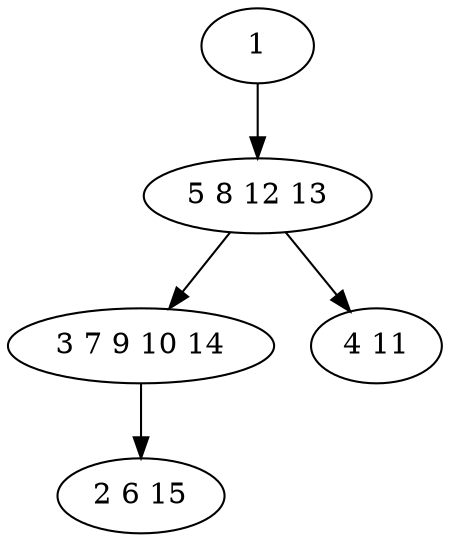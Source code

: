 digraph true_tree {
	"0" -> "1"
	"1" -> "2"
	"2" -> "3"
	"1" -> "4"
	"0" [label="1"];
	"1" [label="5 8 12 13"];
	"2" [label="3 7 9 10 14"];
	"3" [label="2 6 15"];
	"4" [label="4 11"];
}
